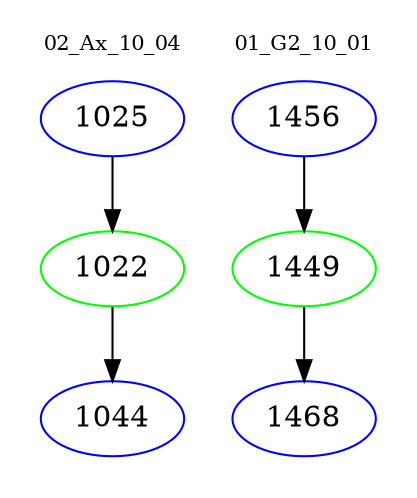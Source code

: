 digraph{
subgraph cluster_0 {
color = white
label = "02_Ax_10_04";
fontsize=10;
T0_1025 [label="1025", color="blue"]
T0_1025 -> T0_1022 [color="black"]
T0_1022 [label="1022", color="green"]
T0_1022 -> T0_1044 [color="black"]
T0_1044 [label="1044", color="blue"]
}
subgraph cluster_1 {
color = white
label = "01_G2_10_01";
fontsize=10;
T1_1456 [label="1456", color="blue"]
T1_1456 -> T1_1449 [color="black"]
T1_1449 [label="1449", color="green"]
T1_1449 -> T1_1468 [color="black"]
T1_1468 [label="1468", color="blue"]
}
}
